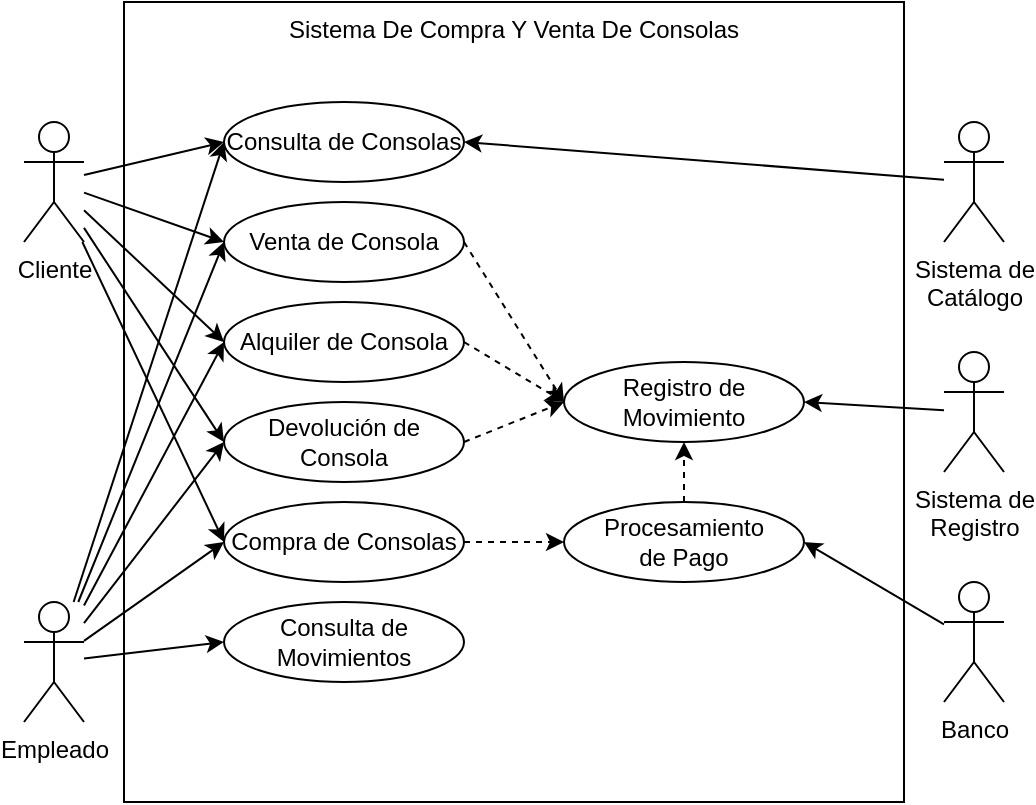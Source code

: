 <mxfile version="14.1.9" type="github">
  <diagram id="CRlLdu1EvOQOia6i6AGP" name="Page-1">
    <mxGraphModel dx="475" dy="487" grid="1" gridSize="10" guides="1" tooltips="1" connect="1" arrows="1" fold="1" page="1" pageScale="1" pageWidth="827" pageHeight="1169" math="0" shadow="0">
      <root>
        <mxCell id="0" />
        <mxCell id="1" parent="0" />
        <mxCell id="dlbpH51tU8teJ_W7UuR7-7" value="Sistema De Compra Y Venta De Consolas" style="rounded=0;whiteSpace=wrap;html=1;verticalAlign=top;labelPosition=center;verticalLabelPosition=middle;align=center;horizontal=1;" vertex="1" parent="1">
          <mxGeometry x="80" y="40" width="390" height="400" as="geometry" />
        </mxCell>
        <mxCell id="dlbpH51tU8teJ_W7UuR7-1" value="&lt;div&gt;Cliente&lt;/div&gt;" style="shape=umlActor;verticalLabelPosition=bottom;verticalAlign=top;html=1;outlineConnect=0;" vertex="1" parent="1">
          <mxGeometry x="30" y="100" width="30" height="60" as="geometry" />
        </mxCell>
        <mxCell id="dlbpH51tU8teJ_W7UuR7-2" value="Empleado" style="shape=umlActor;verticalLabelPosition=bottom;verticalAlign=top;html=1;outlineConnect=0;" vertex="1" parent="1">
          <mxGeometry x="30" y="340" width="30" height="60" as="geometry" />
        </mxCell>
        <mxCell id="dlbpH51tU8teJ_W7UuR7-3" value="Sistema de&lt;br&gt;Registro" style="shape=umlActor;verticalLabelPosition=bottom;verticalAlign=top;html=1;outlineConnect=0;" vertex="1" parent="1">
          <mxGeometry x="490" y="215" width="30" height="60" as="geometry" />
        </mxCell>
        <mxCell id="dlbpH51tU8teJ_W7UuR7-6" value="&lt;div&gt;Banco&lt;/div&gt;" style="shape=umlActor;verticalLabelPosition=bottom;verticalAlign=top;html=1;outlineConnect=0;" vertex="1" parent="1">
          <mxGeometry x="490" y="330" width="30" height="60" as="geometry" />
        </mxCell>
        <mxCell id="dlbpH51tU8teJ_W7UuR7-10" value="Consulta de Consolas" style="ellipse;whiteSpace=wrap;html=1;" vertex="1" parent="1">
          <mxGeometry x="130" y="90" width="120" height="40" as="geometry" />
        </mxCell>
        <mxCell id="dlbpH51tU8teJ_W7UuR7-11" value="Compra de Consolas" style="ellipse;whiteSpace=wrap;html=1;" vertex="1" parent="1">
          <mxGeometry x="130" y="290" width="120" height="40" as="geometry" />
        </mxCell>
        <mxCell id="dlbpH51tU8teJ_W7UuR7-12" value="Venta de Consola" style="ellipse;whiteSpace=wrap;html=1;" vertex="1" parent="1">
          <mxGeometry x="130" y="140" width="120" height="40" as="geometry" />
        </mxCell>
        <mxCell id="dlbpH51tU8teJ_W7UuR7-13" value="Alquiler de Consola" style="ellipse;whiteSpace=wrap;html=1;" vertex="1" parent="1">
          <mxGeometry x="130" y="190" width="120" height="40" as="geometry" />
        </mxCell>
        <mxCell id="dlbpH51tU8teJ_W7UuR7-14" value="Devolución de Consola" style="ellipse;whiteSpace=wrap;html=1;" vertex="1" parent="1">
          <mxGeometry x="130" y="240" width="120" height="40" as="geometry" />
        </mxCell>
        <mxCell id="dlbpH51tU8teJ_W7UuR7-15" value="Consulta de Movimientos" style="ellipse;whiteSpace=wrap;html=1;" vertex="1" parent="1">
          <mxGeometry x="130" y="340" width="120" height="40" as="geometry" />
        </mxCell>
        <mxCell id="dlbpH51tU8teJ_W7UuR7-16" value="Sistema de&lt;br&gt;Catálogo" style="shape=umlActor;verticalLabelPosition=bottom;verticalAlign=top;html=1;outlineConnect=0;" vertex="1" parent="1">
          <mxGeometry x="490" y="100" width="30" height="60" as="geometry" />
        </mxCell>
        <mxCell id="dlbpH51tU8teJ_W7UuR7-19" value="Procesamiento&lt;br&gt;de Pago" style="ellipse;whiteSpace=wrap;html=1;" vertex="1" parent="1">
          <mxGeometry x="300" y="290" width="120" height="40" as="geometry" />
        </mxCell>
        <mxCell id="dlbpH51tU8teJ_W7UuR7-20" value="Registro de Movimiento" style="ellipse;whiteSpace=wrap;html=1;" vertex="1" parent="1">
          <mxGeometry x="300" y="220" width="120" height="40" as="geometry" />
        </mxCell>
        <mxCell id="dlbpH51tU8teJ_W7UuR7-22" value="" style="endArrow=classic;html=1;entryX=0;entryY=0.5;entryDx=0;entryDy=0;" edge="1" parent="1" source="dlbpH51tU8teJ_W7UuR7-1" target="dlbpH51tU8teJ_W7UuR7-10">
          <mxGeometry width="50" height="50" relative="1" as="geometry">
            <mxPoint x="160" y="270" as="sourcePoint" />
            <mxPoint x="210" y="220" as="targetPoint" />
          </mxGeometry>
        </mxCell>
        <mxCell id="dlbpH51tU8teJ_W7UuR7-23" value="" style="endArrow=classic;html=1;entryX=0;entryY=0.5;entryDx=0;entryDy=0;" edge="1" parent="1" source="dlbpH51tU8teJ_W7UuR7-1" target="dlbpH51tU8teJ_W7UuR7-12">
          <mxGeometry width="50" height="50" relative="1" as="geometry">
            <mxPoint x="160" y="270" as="sourcePoint" />
            <mxPoint x="210" y="220" as="targetPoint" />
          </mxGeometry>
        </mxCell>
        <mxCell id="dlbpH51tU8teJ_W7UuR7-24" value="" style="endArrow=classic;html=1;entryX=0;entryY=0.5;entryDx=0;entryDy=0;" edge="1" parent="1" source="dlbpH51tU8teJ_W7UuR7-1" target="dlbpH51tU8teJ_W7UuR7-13">
          <mxGeometry width="50" height="50" relative="1" as="geometry">
            <mxPoint x="160" y="270" as="sourcePoint" />
            <mxPoint x="210" y="220" as="targetPoint" />
          </mxGeometry>
        </mxCell>
        <mxCell id="dlbpH51tU8teJ_W7UuR7-25" value="" style="endArrow=classic;html=1;entryX=0;entryY=0.5;entryDx=0;entryDy=0;" edge="1" parent="1" source="dlbpH51tU8teJ_W7UuR7-1" target="dlbpH51tU8teJ_W7UuR7-14">
          <mxGeometry width="50" height="50" relative="1" as="geometry">
            <mxPoint x="160" y="270" as="sourcePoint" />
            <mxPoint x="210" y="220" as="targetPoint" />
          </mxGeometry>
        </mxCell>
        <mxCell id="dlbpH51tU8teJ_W7UuR7-26" value="" style="endArrow=classic;html=1;entryX=0;entryY=0.5;entryDx=0;entryDy=0;" edge="1" parent="1" source="dlbpH51tU8teJ_W7UuR7-1" target="dlbpH51tU8teJ_W7UuR7-11">
          <mxGeometry width="50" height="50" relative="1" as="geometry">
            <mxPoint x="160" y="270" as="sourcePoint" />
            <mxPoint x="210" y="220" as="targetPoint" />
          </mxGeometry>
        </mxCell>
        <mxCell id="dlbpH51tU8teJ_W7UuR7-27" value="" style="endArrow=classic;html=1;entryX=0;entryY=0.5;entryDx=0;entryDy=0;" edge="1" parent="1" source="dlbpH51tU8teJ_W7UuR7-2" target="dlbpH51tU8teJ_W7UuR7-10">
          <mxGeometry width="50" height="50" relative="1" as="geometry">
            <mxPoint x="60" y="310" as="sourcePoint" />
            <mxPoint x="210" y="220" as="targetPoint" />
          </mxGeometry>
        </mxCell>
        <mxCell id="dlbpH51tU8teJ_W7UuR7-28" value="" style="endArrow=classic;html=1;entryX=0;entryY=0.5;entryDx=0;entryDy=0;" edge="1" parent="1" source="dlbpH51tU8teJ_W7UuR7-2" target="dlbpH51tU8teJ_W7UuR7-12">
          <mxGeometry width="50" height="50" relative="1" as="geometry">
            <mxPoint x="160" y="270" as="sourcePoint" />
            <mxPoint x="210" y="220" as="targetPoint" />
          </mxGeometry>
        </mxCell>
        <mxCell id="dlbpH51tU8teJ_W7UuR7-29" value="" style="endArrow=classic;html=1;entryX=0;entryY=0.5;entryDx=0;entryDy=0;" edge="1" parent="1" source="dlbpH51tU8teJ_W7UuR7-2" target="dlbpH51tU8teJ_W7UuR7-13">
          <mxGeometry width="50" height="50" relative="1" as="geometry">
            <mxPoint x="160" y="270" as="sourcePoint" />
            <mxPoint x="210" y="220" as="targetPoint" />
          </mxGeometry>
        </mxCell>
        <mxCell id="dlbpH51tU8teJ_W7UuR7-30" value="" style="endArrow=classic;html=1;entryX=0;entryY=0.5;entryDx=0;entryDy=0;" edge="1" parent="1" source="dlbpH51tU8teJ_W7UuR7-2" target="dlbpH51tU8teJ_W7UuR7-15">
          <mxGeometry width="50" height="50" relative="1" as="geometry">
            <mxPoint x="160" y="270" as="sourcePoint" />
            <mxPoint x="210" y="220" as="targetPoint" />
          </mxGeometry>
        </mxCell>
        <mxCell id="dlbpH51tU8teJ_W7UuR7-31" value="" style="endArrow=classic;html=1;entryX=0;entryY=0.5;entryDx=0;entryDy=0;" edge="1" parent="1" source="dlbpH51tU8teJ_W7UuR7-2" target="dlbpH51tU8teJ_W7UuR7-14">
          <mxGeometry width="50" height="50" relative="1" as="geometry">
            <mxPoint x="160" y="270" as="sourcePoint" />
            <mxPoint x="210" y="220" as="targetPoint" />
          </mxGeometry>
        </mxCell>
        <mxCell id="dlbpH51tU8teJ_W7UuR7-32" value="" style="endArrow=classic;html=1;entryX=0;entryY=0.5;entryDx=0;entryDy=0;" edge="1" parent="1" source="dlbpH51tU8teJ_W7UuR7-2" target="dlbpH51tU8teJ_W7UuR7-11">
          <mxGeometry width="50" height="50" relative="1" as="geometry">
            <mxPoint x="160" y="270" as="sourcePoint" />
            <mxPoint x="210" y="220" as="targetPoint" />
          </mxGeometry>
        </mxCell>
        <mxCell id="dlbpH51tU8teJ_W7UuR7-38" value="" style="endArrow=classic;html=1;entryX=1;entryY=0.5;entryDx=0;entryDy=0;" edge="1" parent="1" source="dlbpH51tU8teJ_W7UuR7-6" target="dlbpH51tU8teJ_W7UuR7-19">
          <mxGeometry width="50" height="50" relative="1" as="geometry">
            <mxPoint x="520" y="270" as="sourcePoint" />
            <mxPoint x="570" y="220" as="targetPoint" />
          </mxGeometry>
        </mxCell>
        <mxCell id="dlbpH51tU8teJ_W7UuR7-46" value="" style="endArrow=classic;html=1;dashed=1;exitX=1;exitY=0.5;exitDx=0;exitDy=0;entryX=0;entryY=0.5;entryDx=0;entryDy=0;" edge="1" parent="1" source="dlbpH51tU8teJ_W7UuR7-12" target="dlbpH51tU8teJ_W7UuR7-20">
          <mxGeometry width="50" height="50" relative="1" as="geometry">
            <mxPoint x="340" y="270" as="sourcePoint" />
            <mxPoint x="390" y="220" as="targetPoint" />
          </mxGeometry>
        </mxCell>
        <mxCell id="dlbpH51tU8teJ_W7UuR7-47" value="" style="endArrow=classic;html=1;dashed=1;exitX=1;exitY=0.5;exitDx=0;exitDy=0;entryX=0;entryY=0.5;entryDx=0;entryDy=0;" edge="1" parent="1" source="dlbpH51tU8teJ_W7UuR7-13" target="dlbpH51tU8teJ_W7UuR7-20">
          <mxGeometry width="50" height="50" relative="1" as="geometry">
            <mxPoint x="340" y="270" as="sourcePoint" />
            <mxPoint x="390" y="220" as="targetPoint" />
          </mxGeometry>
        </mxCell>
        <mxCell id="dlbpH51tU8teJ_W7UuR7-48" value="" style="endArrow=classic;html=1;dashed=1;exitX=1;exitY=0.5;exitDx=0;exitDy=0;entryX=0;entryY=0.5;entryDx=0;entryDy=0;" edge="1" parent="1" source="dlbpH51tU8teJ_W7UuR7-14" target="dlbpH51tU8teJ_W7UuR7-20">
          <mxGeometry width="50" height="50" relative="1" as="geometry">
            <mxPoint x="340" y="270" as="sourcePoint" />
            <mxPoint x="390" y="220" as="targetPoint" />
          </mxGeometry>
        </mxCell>
        <mxCell id="dlbpH51tU8teJ_W7UuR7-49" value="" style="endArrow=classic;html=1;dashed=1;exitX=1;exitY=0.5;exitDx=0;exitDy=0;entryX=0;entryY=0.5;entryDx=0;entryDy=0;" edge="1" parent="1" source="dlbpH51tU8teJ_W7UuR7-11" target="dlbpH51tU8teJ_W7UuR7-19">
          <mxGeometry width="50" height="50" relative="1" as="geometry">
            <mxPoint x="340" y="270" as="sourcePoint" />
            <mxPoint x="390" y="220" as="targetPoint" />
          </mxGeometry>
        </mxCell>
        <mxCell id="dlbpH51tU8teJ_W7UuR7-50" value="" style="endArrow=classic;html=1;dashed=1;entryX=0.5;entryY=1;entryDx=0;entryDy=0;exitX=0.5;exitY=0;exitDx=0;exitDy=0;" edge="1" parent="1" source="dlbpH51tU8teJ_W7UuR7-19" target="dlbpH51tU8teJ_W7UuR7-20">
          <mxGeometry width="50" height="50" relative="1" as="geometry">
            <mxPoint x="440" y="10" as="sourcePoint" />
            <mxPoint x="390" y="220" as="targetPoint" />
          </mxGeometry>
        </mxCell>
        <mxCell id="dlbpH51tU8teJ_W7UuR7-53" value="" style="endArrow=classic;html=1;entryX=1;entryY=0.5;entryDx=0;entryDy=0;" edge="1" parent="1" source="dlbpH51tU8teJ_W7UuR7-3" target="dlbpH51tU8teJ_W7UuR7-20">
          <mxGeometry width="50" height="50" relative="1" as="geometry">
            <mxPoint x="320" y="270" as="sourcePoint" />
            <mxPoint x="370" y="220" as="targetPoint" />
          </mxGeometry>
        </mxCell>
        <mxCell id="dlbpH51tU8teJ_W7UuR7-54" value="" style="endArrow=classic;html=1;entryX=1;entryY=0.5;entryDx=0;entryDy=0;" edge="1" parent="1" source="dlbpH51tU8teJ_W7UuR7-16" target="dlbpH51tU8teJ_W7UuR7-10">
          <mxGeometry width="50" height="50" relative="1" as="geometry">
            <mxPoint x="320" y="270" as="sourcePoint" />
            <mxPoint x="370" y="220" as="targetPoint" />
          </mxGeometry>
        </mxCell>
      </root>
    </mxGraphModel>
  </diagram>
</mxfile>
